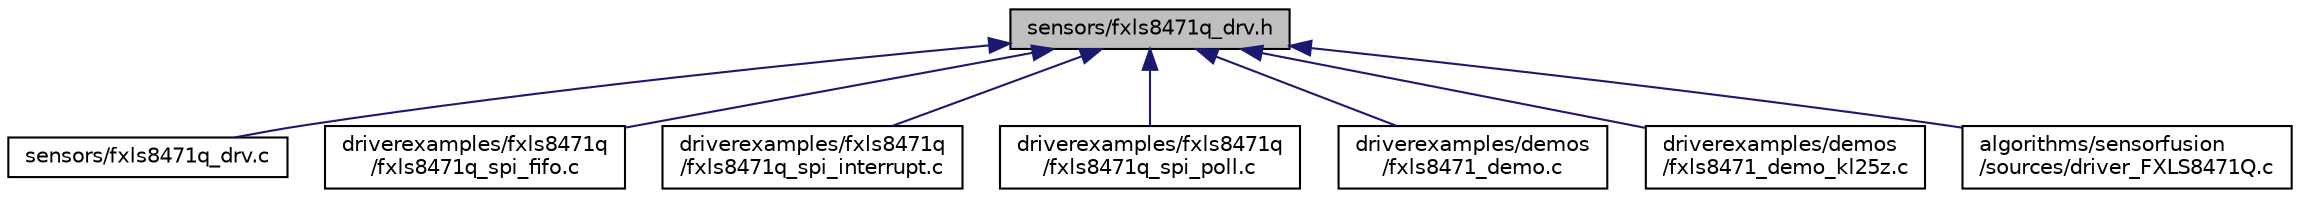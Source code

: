 digraph "sensors/fxls8471q_drv.h"
{
  edge [fontname="Helvetica",fontsize="10",labelfontname="Helvetica",labelfontsize="10"];
  node [fontname="Helvetica",fontsize="10",shape=record];
  Node9 [label="sensors/fxls8471q_drv.h",height=0.2,width=0.4,color="black", fillcolor="grey75", style="filled", fontcolor="black"];
  Node9 -> Node10 [dir="back",color="midnightblue",fontsize="10",style="solid",fontname="Helvetica"];
  Node10 [label="sensors/fxls8471q_drv.c",height=0.2,width=0.4,color="black", fillcolor="white", style="filled",URL="$fxls8471q__drv_8c.html",tooltip="The fxls8471q_drv.c file implements the FXLS8471Q sensor driver interfaces. "];
  Node9 -> Node11 [dir="back",color="midnightblue",fontsize="10",style="solid",fontname="Helvetica"];
  Node11 [label="driverexamples/fxls8471q\l/fxls8471q_spi_fifo.c",height=0.2,width=0.4,color="black", fillcolor="white", style="filled",URL="$fxls8471q__spi__fifo_8c.html",tooltip="The fxls8471q_fifo.c file implements the ISSDK FXLS8471Q sensor driver example demonstration for SPI ..."];
  Node9 -> Node12 [dir="back",color="midnightblue",fontsize="10",style="solid",fontname="Helvetica"];
  Node12 [label="driverexamples/fxls8471q\l/fxls8471q_spi_interrupt.c",height=0.2,width=0.4,color="black", fillcolor="white", style="filled",URL="$fxls8471q__spi__interrupt_8c.html",tooltip="The fxls8471q_interrupt.c file implements the ISSDK FXLS8471Q sensor driver example demonstration wit..."];
  Node9 -> Node13 [dir="back",color="midnightblue",fontsize="10",style="solid",fontname="Helvetica"];
  Node13 [label="driverexamples/fxls8471q\l/fxls8471q_spi_poll.c",height=0.2,width=0.4,color="black", fillcolor="white", style="filled",URL="$fxls8471q__spi__poll_8c.html",tooltip="The fxls8471q_poll_spi.c file implements the ISSDK FXLS8471Q sensor driver example demonstration for ..."];
  Node9 -> Node14 [dir="back",color="midnightblue",fontsize="10",style="solid",fontname="Helvetica"];
  Node14 [label="driverexamples/demos\l/fxls8471_demo.c",height=0.2,width=0.4,color="black", fillcolor="white", style="filled",URL="$fxls8471__demo_8c.html",tooltip="The fxls8471_demo.c file implements the ISSDK FXLS8471 sensor demo example demonstration with interru..."];
  Node9 -> Node15 [dir="back",color="midnightblue",fontsize="10",style="solid",fontname="Helvetica"];
  Node15 [label="driverexamples/demos\l/fxls8471_demo_kl25z.c",height=0.2,width=0.4,color="black", fillcolor="white", style="filled",URL="$fxls8471__demo__kl25z_8c.html"];
  Node9 -> Node16 [dir="back",color="midnightblue",fontsize="10",style="solid",fontname="Helvetica"];
  Node16 [label="algorithms/sensorfusion\l/sources/driver_FXLS8471Q.c",height=0.2,width=0.4,color="black", fillcolor="white", style="filled",URL="$driver___f_x_l_s8471_q_8c.html",tooltip="Provides init() and read() functions for the FXLS8471Q 3-axis accel. "];
}
